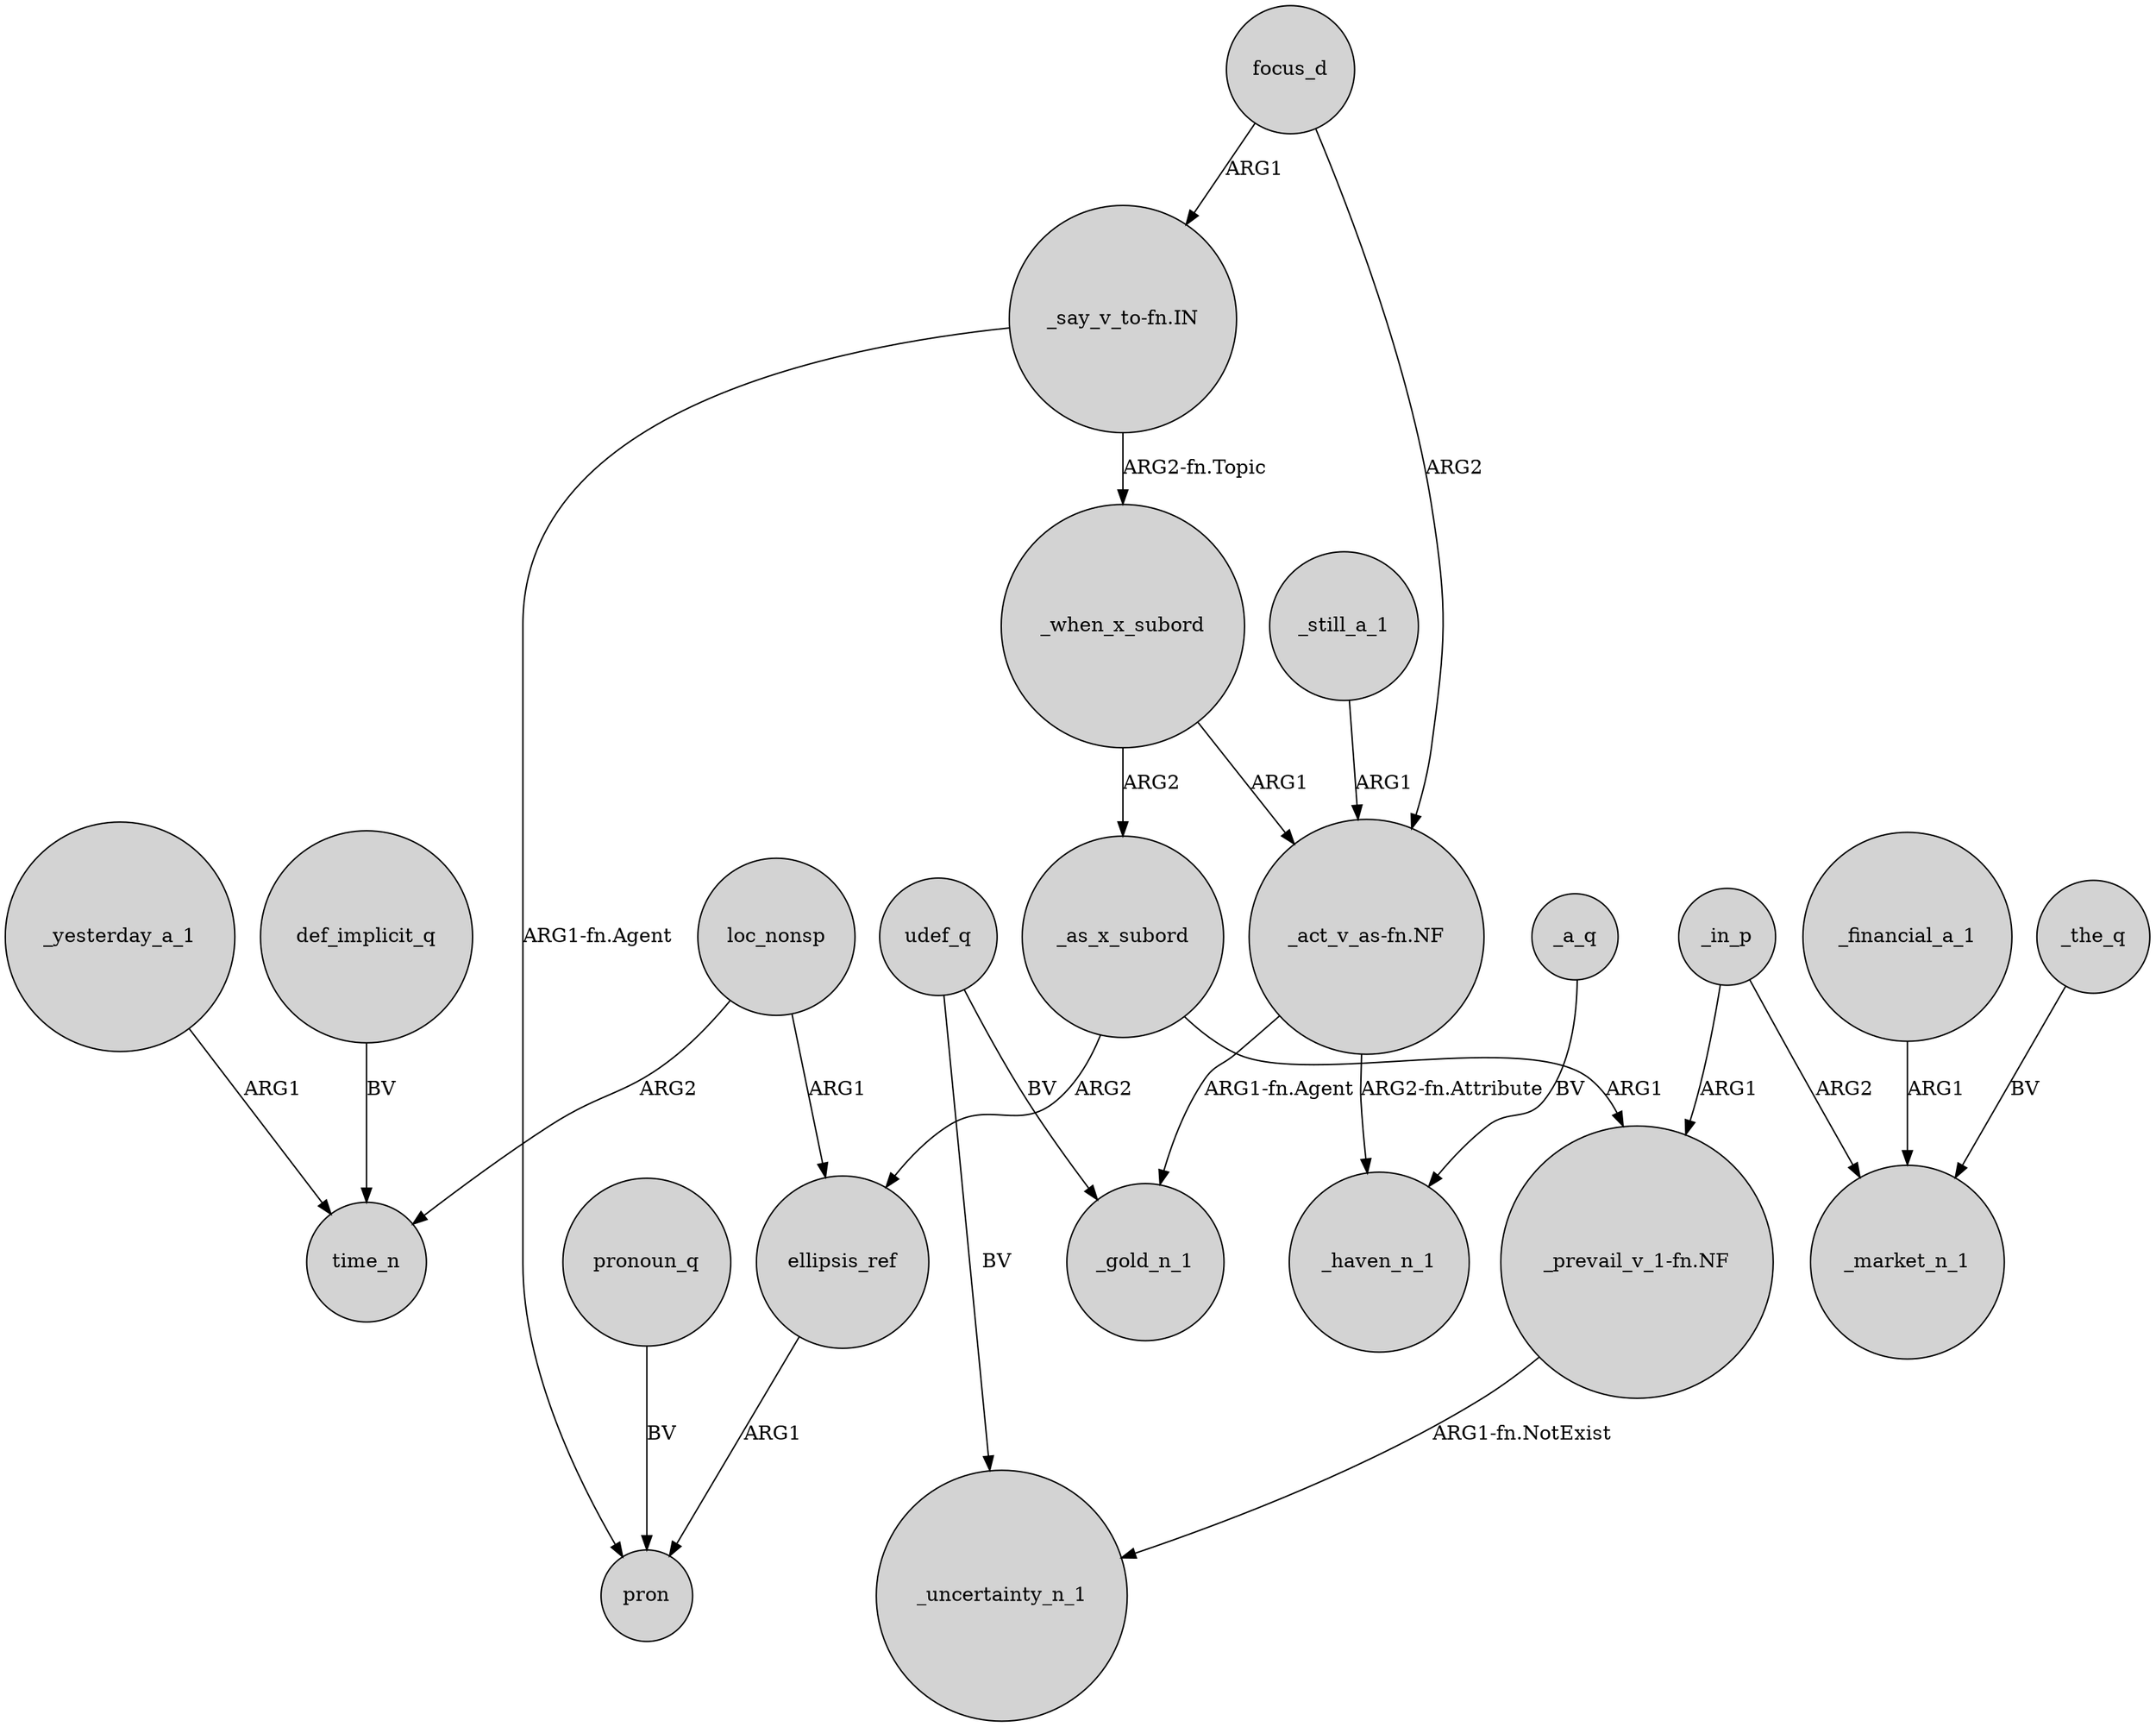 digraph {
	node [shape=circle style=filled]
	_yesterday_a_1 -> time_n [label=ARG1]
	_in_p -> "_prevail_v_1-fn.NF" [label=ARG1]
	focus_d -> "_act_v_as-fn.NF" [label=ARG2]
	def_implicit_q -> time_n [label=BV]
	ellipsis_ref -> pron [label=ARG1]
	"_act_v_as-fn.NF" -> _gold_n_1 [label="ARG1-fn.Agent"]
	loc_nonsp -> ellipsis_ref [label=ARG1]
	udef_q -> _uncertainty_n_1 [label=BV]
	focus_d -> "_say_v_to-fn.IN" [label=ARG1]
	loc_nonsp -> time_n [label=ARG2]
	"_prevail_v_1-fn.NF" -> _uncertainty_n_1 [label="ARG1-fn.NotExist"]
	pronoun_q -> pron [label=BV]
	_financial_a_1 -> _market_n_1 [label=ARG1]
	"_say_v_to-fn.IN" -> _when_x_subord [label="ARG2-fn.Topic"]
	udef_q -> _gold_n_1 [label=BV]
	_as_x_subord -> "_prevail_v_1-fn.NF" [label=ARG1]
	"_say_v_to-fn.IN" -> pron [label="ARG1-fn.Agent"]
	_in_p -> _market_n_1 [label=ARG2]
	_as_x_subord -> ellipsis_ref [label=ARG2]
	_the_q -> _market_n_1 [label=BV]
	_still_a_1 -> "_act_v_as-fn.NF" [label=ARG1]
	"_act_v_as-fn.NF" -> _haven_n_1 [label="ARG2-fn.Attribute"]
	_when_x_subord -> _as_x_subord [label=ARG2]
	_a_q -> _haven_n_1 [label=BV]
	_when_x_subord -> "_act_v_as-fn.NF" [label=ARG1]
}
